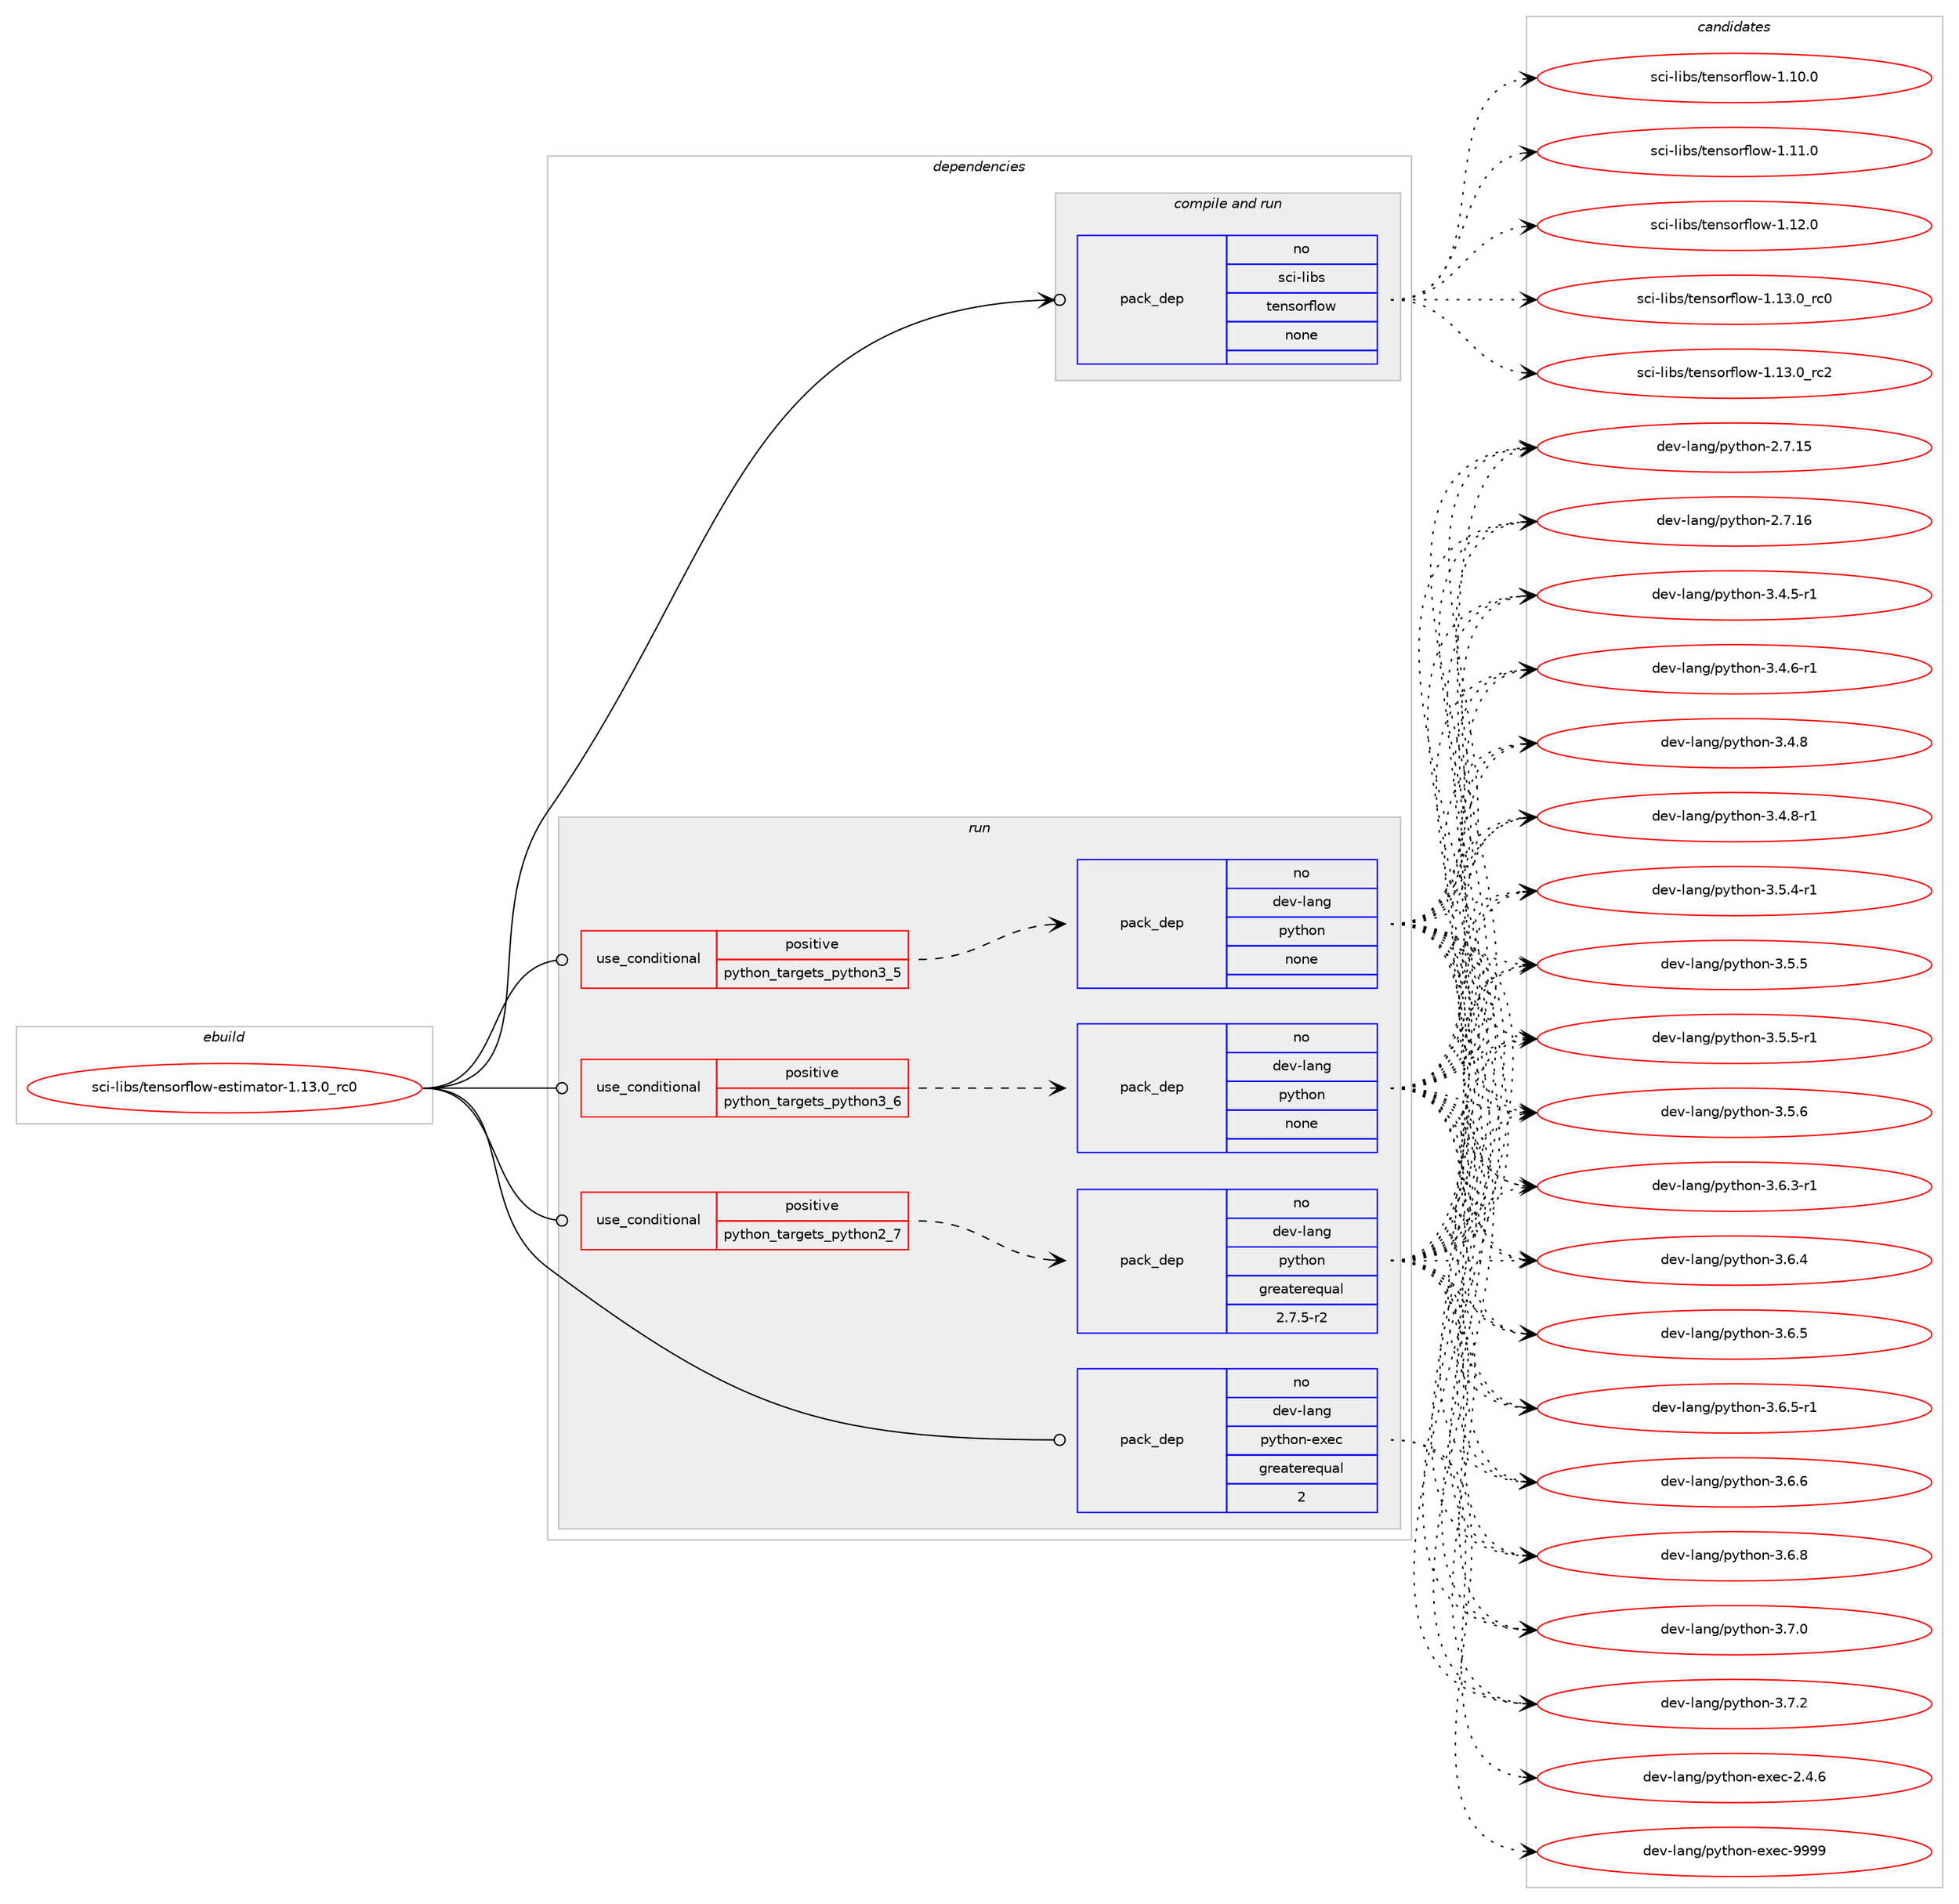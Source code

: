 digraph prolog {

# *************
# Graph options
# *************

newrank=true;
concentrate=true;
compound=true;
graph [rankdir=LR,fontname=Helvetica,fontsize=10,ranksep=1.5];#, ranksep=2.5, nodesep=0.2];
edge  [arrowhead=vee];
node  [fontname=Helvetica,fontsize=10];

# **********
# The ebuild
# **********

subgraph cluster_leftcol {
color=gray;
rank=same;
label=<<i>ebuild</i>>;
id [label="sci-libs/tensorflow-estimator-1.13.0_rc0", color=red, width=4, href="../sci-libs/tensorflow-estimator-1.13.0_rc0.svg"];
}

# ****************
# The dependencies
# ****************

subgraph cluster_midcol {
color=gray;
label=<<i>dependencies</i>>;
subgraph cluster_compile {
fillcolor="#eeeeee";
style=filled;
label=<<i>compile</i>>;
}
subgraph cluster_compileandrun {
fillcolor="#eeeeee";
style=filled;
label=<<i>compile and run</i>>;
subgraph pack1214850 {
dependency1696870 [label=<<TABLE BORDER="0" CELLBORDER="1" CELLSPACING="0" CELLPADDING="4" WIDTH="220"><TR><TD ROWSPAN="6" CELLPADDING="30">pack_dep</TD></TR><TR><TD WIDTH="110">no</TD></TR><TR><TD>sci-libs</TD></TR><TR><TD>tensorflow</TD></TR><TR><TD>none</TD></TR><TR><TD></TD></TR></TABLE>>, shape=none, color=blue];
}
id:e -> dependency1696870:w [weight=20,style="solid",arrowhead="odotvee"];
}
subgraph cluster_run {
fillcolor="#eeeeee";
style=filled;
label=<<i>run</i>>;
subgraph cond454203 {
dependency1696871 [label=<<TABLE BORDER="0" CELLBORDER="1" CELLSPACING="0" CELLPADDING="4"><TR><TD ROWSPAN="3" CELLPADDING="10">use_conditional</TD></TR><TR><TD>positive</TD></TR><TR><TD>python_targets_python2_7</TD></TR></TABLE>>, shape=none, color=red];
subgraph pack1214851 {
dependency1696872 [label=<<TABLE BORDER="0" CELLBORDER="1" CELLSPACING="0" CELLPADDING="4" WIDTH="220"><TR><TD ROWSPAN="6" CELLPADDING="30">pack_dep</TD></TR><TR><TD WIDTH="110">no</TD></TR><TR><TD>dev-lang</TD></TR><TR><TD>python</TD></TR><TR><TD>greaterequal</TD></TR><TR><TD>2.7.5-r2</TD></TR></TABLE>>, shape=none, color=blue];
}
dependency1696871:e -> dependency1696872:w [weight=20,style="dashed",arrowhead="vee"];
}
id:e -> dependency1696871:w [weight=20,style="solid",arrowhead="odot"];
subgraph cond454204 {
dependency1696873 [label=<<TABLE BORDER="0" CELLBORDER="1" CELLSPACING="0" CELLPADDING="4"><TR><TD ROWSPAN="3" CELLPADDING="10">use_conditional</TD></TR><TR><TD>positive</TD></TR><TR><TD>python_targets_python3_5</TD></TR></TABLE>>, shape=none, color=red];
subgraph pack1214852 {
dependency1696874 [label=<<TABLE BORDER="0" CELLBORDER="1" CELLSPACING="0" CELLPADDING="4" WIDTH="220"><TR><TD ROWSPAN="6" CELLPADDING="30">pack_dep</TD></TR><TR><TD WIDTH="110">no</TD></TR><TR><TD>dev-lang</TD></TR><TR><TD>python</TD></TR><TR><TD>none</TD></TR><TR><TD></TD></TR></TABLE>>, shape=none, color=blue];
}
dependency1696873:e -> dependency1696874:w [weight=20,style="dashed",arrowhead="vee"];
}
id:e -> dependency1696873:w [weight=20,style="solid",arrowhead="odot"];
subgraph cond454205 {
dependency1696875 [label=<<TABLE BORDER="0" CELLBORDER="1" CELLSPACING="0" CELLPADDING="4"><TR><TD ROWSPAN="3" CELLPADDING="10">use_conditional</TD></TR><TR><TD>positive</TD></TR><TR><TD>python_targets_python3_6</TD></TR></TABLE>>, shape=none, color=red];
subgraph pack1214853 {
dependency1696876 [label=<<TABLE BORDER="0" CELLBORDER="1" CELLSPACING="0" CELLPADDING="4" WIDTH="220"><TR><TD ROWSPAN="6" CELLPADDING="30">pack_dep</TD></TR><TR><TD WIDTH="110">no</TD></TR><TR><TD>dev-lang</TD></TR><TR><TD>python</TD></TR><TR><TD>none</TD></TR><TR><TD></TD></TR></TABLE>>, shape=none, color=blue];
}
dependency1696875:e -> dependency1696876:w [weight=20,style="dashed",arrowhead="vee"];
}
id:e -> dependency1696875:w [weight=20,style="solid",arrowhead="odot"];
subgraph pack1214854 {
dependency1696877 [label=<<TABLE BORDER="0" CELLBORDER="1" CELLSPACING="0" CELLPADDING="4" WIDTH="220"><TR><TD ROWSPAN="6" CELLPADDING="30">pack_dep</TD></TR><TR><TD WIDTH="110">no</TD></TR><TR><TD>dev-lang</TD></TR><TR><TD>python-exec</TD></TR><TR><TD>greaterequal</TD></TR><TR><TD>2</TD></TR></TABLE>>, shape=none, color=blue];
}
id:e -> dependency1696877:w [weight=20,style="solid",arrowhead="odot"];
}
}

# **************
# The candidates
# **************

subgraph cluster_choices {
rank=same;
color=gray;
label=<<i>candidates</i>>;

subgraph choice1214850 {
color=black;
nodesep=1;
choice1159910545108105981154711610111011511111410210811111945494649484648 [label="sci-libs/tensorflow-1.10.0", color=red, width=4,href="../sci-libs/tensorflow-1.10.0.svg"];
choice1159910545108105981154711610111011511111410210811111945494649494648 [label="sci-libs/tensorflow-1.11.0", color=red, width=4,href="../sci-libs/tensorflow-1.11.0.svg"];
choice1159910545108105981154711610111011511111410210811111945494649504648 [label="sci-libs/tensorflow-1.12.0", color=red, width=4,href="../sci-libs/tensorflow-1.12.0.svg"];
choice1159910545108105981154711610111011511111410210811111945494649514648951149948 [label="sci-libs/tensorflow-1.13.0_rc0", color=red, width=4,href="../sci-libs/tensorflow-1.13.0_rc0.svg"];
choice1159910545108105981154711610111011511111410210811111945494649514648951149950 [label="sci-libs/tensorflow-1.13.0_rc2", color=red, width=4,href="../sci-libs/tensorflow-1.13.0_rc2.svg"];
dependency1696870:e -> choice1159910545108105981154711610111011511111410210811111945494649484648:w [style=dotted,weight="100"];
dependency1696870:e -> choice1159910545108105981154711610111011511111410210811111945494649494648:w [style=dotted,weight="100"];
dependency1696870:e -> choice1159910545108105981154711610111011511111410210811111945494649504648:w [style=dotted,weight="100"];
dependency1696870:e -> choice1159910545108105981154711610111011511111410210811111945494649514648951149948:w [style=dotted,weight="100"];
dependency1696870:e -> choice1159910545108105981154711610111011511111410210811111945494649514648951149950:w [style=dotted,weight="100"];
}
subgraph choice1214851 {
color=black;
nodesep=1;
choice10010111845108971101034711212111610411111045504655464953 [label="dev-lang/python-2.7.15", color=red, width=4,href="../dev-lang/python-2.7.15.svg"];
choice10010111845108971101034711212111610411111045504655464954 [label="dev-lang/python-2.7.16", color=red, width=4,href="../dev-lang/python-2.7.16.svg"];
choice1001011184510897110103471121211161041111104551465246534511449 [label="dev-lang/python-3.4.5-r1", color=red, width=4,href="../dev-lang/python-3.4.5-r1.svg"];
choice1001011184510897110103471121211161041111104551465246544511449 [label="dev-lang/python-3.4.6-r1", color=red, width=4,href="../dev-lang/python-3.4.6-r1.svg"];
choice100101118451089711010347112121116104111110455146524656 [label="dev-lang/python-3.4.8", color=red, width=4,href="../dev-lang/python-3.4.8.svg"];
choice1001011184510897110103471121211161041111104551465246564511449 [label="dev-lang/python-3.4.8-r1", color=red, width=4,href="../dev-lang/python-3.4.8-r1.svg"];
choice1001011184510897110103471121211161041111104551465346524511449 [label="dev-lang/python-3.5.4-r1", color=red, width=4,href="../dev-lang/python-3.5.4-r1.svg"];
choice100101118451089711010347112121116104111110455146534653 [label="dev-lang/python-3.5.5", color=red, width=4,href="../dev-lang/python-3.5.5.svg"];
choice1001011184510897110103471121211161041111104551465346534511449 [label="dev-lang/python-3.5.5-r1", color=red, width=4,href="../dev-lang/python-3.5.5-r1.svg"];
choice100101118451089711010347112121116104111110455146534654 [label="dev-lang/python-3.5.6", color=red, width=4,href="../dev-lang/python-3.5.6.svg"];
choice1001011184510897110103471121211161041111104551465446514511449 [label="dev-lang/python-3.6.3-r1", color=red, width=4,href="../dev-lang/python-3.6.3-r1.svg"];
choice100101118451089711010347112121116104111110455146544652 [label="dev-lang/python-3.6.4", color=red, width=4,href="../dev-lang/python-3.6.4.svg"];
choice100101118451089711010347112121116104111110455146544653 [label="dev-lang/python-3.6.5", color=red, width=4,href="../dev-lang/python-3.6.5.svg"];
choice1001011184510897110103471121211161041111104551465446534511449 [label="dev-lang/python-3.6.5-r1", color=red, width=4,href="../dev-lang/python-3.6.5-r1.svg"];
choice100101118451089711010347112121116104111110455146544654 [label="dev-lang/python-3.6.6", color=red, width=4,href="../dev-lang/python-3.6.6.svg"];
choice100101118451089711010347112121116104111110455146544656 [label="dev-lang/python-3.6.8", color=red, width=4,href="../dev-lang/python-3.6.8.svg"];
choice100101118451089711010347112121116104111110455146554648 [label="dev-lang/python-3.7.0", color=red, width=4,href="../dev-lang/python-3.7.0.svg"];
choice100101118451089711010347112121116104111110455146554650 [label="dev-lang/python-3.7.2", color=red, width=4,href="../dev-lang/python-3.7.2.svg"];
dependency1696872:e -> choice10010111845108971101034711212111610411111045504655464953:w [style=dotted,weight="100"];
dependency1696872:e -> choice10010111845108971101034711212111610411111045504655464954:w [style=dotted,weight="100"];
dependency1696872:e -> choice1001011184510897110103471121211161041111104551465246534511449:w [style=dotted,weight="100"];
dependency1696872:e -> choice1001011184510897110103471121211161041111104551465246544511449:w [style=dotted,weight="100"];
dependency1696872:e -> choice100101118451089711010347112121116104111110455146524656:w [style=dotted,weight="100"];
dependency1696872:e -> choice1001011184510897110103471121211161041111104551465246564511449:w [style=dotted,weight="100"];
dependency1696872:e -> choice1001011184510897110103471121211161041111104551465346524511449:w [style=dotted,weight="100"];
dependency1696872:e -> choice100101118451089711010347112121116104111110455146534653:w [style=dotted,weight="100"];
dependency1696872:e -> choice1001011184510897110103471121211161041111104551465346534511449:w [style=dotted,weight="100"];
dependency1696872:e -> choice100101118451089711010347112121116104111110455146534654:w [style=dotted,weight="100"];
dependency1696872:e -> choice1001011184510897110103471121211161041111104551465446514511449:w [style=dotted,weight="100"];
dependency1696872:e -> choice100101118451089711010347112121116104111110455146544652:w [style=dotted,weight="100"];
dependency1696872:e -> choice100101118451089711010347112121116104111110455146544653:w [style=dotted,weight="100"];
dependency1696872:e -> choice1001011184510897110103471121211161041111104551465446534511449:w [style=dotted,weight="100"];
dependency1696872:e -> choice100101118451089711010347112121116104111110455146544654:w [style=dotted,weight="100"];
dependency1696872:e -> choice100101118451089711010347112121116104111110455146544656:w [style=dotted,weight="100"];
dependency1696872:e -> choice100101118451089711010347112121116104111110455146554648:w [style=dotted,weight="100"];
dependency1696872:e -> choice100101118451089711010347112121116104111110455146554650:w [style=dotted,weight="100"];
}
subgraph choice1214852 {
color=black;
nodesep=1;
choice10010111845108971101034711212111610411111045504655464953 [label="dev-lang/python-2.7.15", color=red, width=4,href="../dev-lang/python-2.7.15.svg"];
choice10010111845108971101034711212111610411111045504655464954 [label="dev-lang/python-2.7.16", color=red, width=4,href="../dev-lang/python-2.7.16.svg"];
choice1001011184510897110103471121211161041111104551465246534511449 [label="dev-lang/python-3.4.5-r1", color=red, width=4,href="../dev-lang/python-3.4.5-r1.svg"];
choice1001011184510897110103471121211161041111104551465246544511449 [label="dev-lang/python-3.4.6-r1", color=red, width=4,href="../dev-lang/python-3.4.6-r1.svg"];
choice100101118451089711010347112121116104111110455146524656 [label="dev-lang/python-3.4.8", color=red, width=4,href="../dev-lang/python-3.4.8.svg"];
choice1001011184510897110103471121211161041111104551465246564511449 [label="dev-lang/python-3.4.8-r1", color=red, width=4,href="../dev-lang/python-3.4.8-r1.svg"];
choice1001011184510897110103471121211161041111104551465346524511449 [label="dev-lang/python-3.5.4-r1", color=red, width=4,href="../dev-lang/python-3.5.4-r1.svg"];
choice100101118451089711010347112121116104111110455146534653 [label="dev-lang/python-3.5.5", color=red, width=4,href="../dev-lang/python-3.5.5.svg"];
choice1001011184510897110103471121211161041111104551465346534511449 [label="dev-lang/python-3.5.5-r1", color=red, width=4,href="../dev-lang/python-3.5.5-r1.svg"];
choice100101118451089711010347112121116104111110455146534654 [label="dev-lang/python-3.5.6", color=red, width=4,href="../dev-lang/python-3.5.6.svg"];
choice1001011184510897110103471121211161041111104551465446514511449 [label="dev-lang/python-3.6.3-r1", color=red, width=4,href="../dev-lang/python-3.6.3-r1.svg"];
choice100101118451089711010347112121116104111110455146544652 [label="dev-lang/python-3.6.4", color=red, width=4,href="../dev-lang/python-3.6.4.svg"];
choice100101118451089711010347112121116104111110455146544653 [label="dev-lang/python-3.6.5", color=red, width=4,href="../dev-lang/python-3.6.5.svg"];
choice1001011184510897110103471121211161041111104551465446534511449 [label="dev-lang/python-3.6.5-r1", color=red, width=4,href="../dev-lang/python-3.6.5-r1.svg"];
choice100101118451089711010347112121116104111110455146544654 [label="dev-lang/python-3.6.6", color=red, width=4,href="../dev-lang/python-3.6.6.svg"];
choice100101118451089711010347112121116104111110455146544656 [label="dev-lang/python-3.6.8", color=red, width=4,href="../dev-lang/python-3.6.8.svg"];
choice100101118451089711010347112121116104111110455146554648 [label="dev-lang/python-3.7.0", color=red, width=4,href="../dev-lang/python-3.7.0.svg"];
choice100101118451089711010347112121116104111110455146554650 [label="dev-lang/python-3.7.2", color=red, width=4,href="../dev-lang/python-3.7.2.svg"];
dependency1696874:e -> choice10010111845108971101034711212111610411111045504655464953:w [style=dotted,weight="100"];
dependency1696874:e -> choice10010111845108971101034711212111610411111045504655464954:w [style=dotted,weight="100"];
dependency1696874:e -> choice1001011184510897110103471121211161041111104551465246534511449:w [style=dotted,weight="100"];
dependency1696874:e -> choice1001011184510897110103471121211161041111104551465246544511449:w [style=dotted,weight="100"];
dependency1696874:e -> choice100101118451089711010347112121116104111110455146524656:w [style=dotted,weight="100"];
dependency1696874:e -> choice1001011184510897110103471121211161041111104551465246564511449:w [style=dotted,weight="100"];
dependency1696874:e -> choice1001011184510897110103471121211161041111104551465346524511449:w [style=dotted,weight="100"];
dependency1696874:e -> choice100101118451089711010347112121116104111110455146534653:w [style=dotted,weight="100"];
dependency1696874:e -> choice1001011184510897110103471121211161041111104551465346534511449:w [style=dotted,weight="100"];
dependency1696874:e -> choice100101118451089711010347112121116104111110455146534654:w [style=dotted,weight="100"];
dependency1696874:e -> choice1001011184510897110103471121211161041111104551465446514511449:w [style=dotted,weight="100"];
dependency1696874:e -> choice100101118451089711010347112121116104111110455146544652:w [style=dotted,weight="100"];
dependency1696874:e -> choice100101118451089711010347112121116104111110455146544653:w [style=dotted,weight="100"];
dependency1696874:e -> choice1001011184510897110103471121211161041111104551465446534511449:w [style=dotted,weight="100"];
dependency1696874:e -> choice100101118451089711010347112121116104111110455146544654:w [style=dotted,weight="100"];
dependency1696874:e -> choice100101118451089711010347112121116104111110455146544656:w [style=dotted,weight="100"];
dependency1696874:e -> choice100101118451089711010347112121116104111110455146554648:w [style=dotted,weight="100"];
dependency1696874:e -> choice100101118451089711010347112121116104111110455146554650:w [style=dotted,weight="100"];
}
subgraph choice1214853 {
color=black;
nodesep=1;
choice10010111845108971101034711212111610411111045504655464953 [label="dev-lang/python-2.7.15", color=red, width=4,href="../dev-lang/python-2.7.15.svg"];
choice10010111845108971101034711212111610411111045504655464954 [label="dev-lang/python-2.7.16", color=red, width=4,href="../dev-lang/python-2.7.16.svg"];
choice1001011184510897110103471121211161041111104551465246534511449 [label="dev-lang/python-3.4.5-r1", color=red, width=4,href="../dev-lang/python-3.4.5-r1.svg"];
choice1001011184510897110103471121211161041111104551465246544511449 [label="dev-lang/python-3.4.6-r1", color=red, width=4,href="../dev-lang/python-3.4.6-r1.svg"];
choice100101118451089711010347112121116104111110455146524656 [label="dev-lang/python-3.4.8", color=red, width=4,href="../dev-lang/python-3.4.8.svg"];
choice1001011184510897110103471121211161041111104551465246564511449 [label="dev-lang/python-3.4.8-r1", color=red, width=4,href="../dev-lang/python-3.4.8-r1.svg"];
choice1001011184510897110103471121211161041111104551465346524511449 [label="dev-lang/python-3.5.4-r1", color=red, width=4,href="../dev-lang/python-3.5.4-r1.svg"];
choice100101118451089711010347112121116104111110455146534653 [label="dev-lang/python-3.5.5", color=red, width=4,href="../dev-lang/python-3.5.5.svg"];
choice1001011184510897110103471121211161041111104551465346534511449 [label="dev-lang/python-3.5.5-r1", color=red, width=4,href="../dev-lang/python-3.5.5-r1.svg"];
choice100101118451089711010347112121116104111110455146534654 [label="dev-lang/python-3.5.6", color=red, width=4,href="../dev-lang/python-3.5.6.svg"];
choice1001011184510897110103471121211161041111104551465446514511449 [label="dev-lang/python-3.6.3-r1", color=red, width=4,href="../dev-lang/python-3.6.3-r1.svg"];
choice100101118451089711010347112121116104111110455146544652 [label="dev-lang/python-3.6.4", color=red, width=4,href="../dev-lang/python-3.6.4.svg"];
choice100101118451089711010347112121116104111110455146544653 [label="dev-lang/python-3.6.5", color=red, width=4,href="../dev-lang/python-3.6.5.svg"];
choice1001011184510897110103471121211161041111104551465446534511449 [label="dev-lang/python-3.6.5-r1", color=red, width=4,href="../dev-lang/python-3.6.5-r1.svg"];
choice100101118451089711010347112121116104111110455146544654 [label="dev-lang/python-3.6.6", color=red, width=4,href="../dev-lang/python-3.6.6.svg"];
choice100101118451089711010347112121116104111110455146544656 [label="dev-lang/python-3.6.8", color=red, width=4,href="../dev-lang/python-3.6.8.svg"];
choice100101118451089711010347112121116104111110455146554648 [label="dev-lang/python-3.7.0", color=red, width=4,href="../dev-lang/python-3.7.0.svg"];
choice100101118451089711010347112121116104111110455146554650 [label="dev-lang/python-3.7.2", color=red, width=4,href="../dev-lang/python-3.7.2.svg"];
dependency1696876:e -> choice10010111845108971101034711212111610411111045504655464953:w [style=dotted,weight="100"];
dependency1696876:e -> choice10010111845108971101034711212111610411111045504655464954:w [style=dotted,weight="100"];
dependency1696876:e -> choice1001011184510897110103471121211161041111104551465246534511449:w [style=dotted,weight="100"];
dependency1696876:e -> choice1001011184510897110103471121211161041111104551465246544511449:w [style=dotted,weight="100"];
dependency1696876:e -> choice100101118451089711010347112121116104111110455146524656:w [style=dotted,weight="100"];
dependency1696876:e -> choice1001011184510897110103471121211161041111104551465246564511449:w [style=dotted,weight="100"];
dependency1696876:e -> choice1001011184510897110103471121211161041111104551465346524511449:w [style=dotted,weight="100"];
dependency1696876:e -> choice100101118451089711010347112121116104111110455146534653:w [style=dotted,weight="100"];
dependency1696876:e -> choice1001011184510897110103471121211161041111104551465346534511449:w [style=dotted,weight="100"];
dependency1696876:e -> choice100101118451089711010347112121116104111110455146534654:w [style=dotted,weight="100"];
dependency1696876:e -> choice1001011184510897110103471121211161041111104551465446514511449:w [style=dotted,weight="100"];
dependency1696876:e -> choice100101118451089711010347112121116104111110455146544652:w [style=dotted,weight="100"];
dependency1696876:e -> choice100101118451089711010347112121116104111110455146544653:w [style=dotted,weight="100"];
dependency1696876:e -> choice1001011184510897110103471121211161041111104551465446534511449:w [style=dotted,weight="100"];
dependency1696876:e -> choice100101118451089711010347112121116104111110455146544654:w [style=dotted,weight="100"];
dependency1696876:e -> choice100101118451089711010347112121116104111110455146544656:w [style=dotted,weight="100"];
dependency1696876:e -> choice100101118451089711010347112121116104111110455146554648:w [style=dotted,weight="100"];
dependency1696876:e -> choice100101118451089711010347112121116104111110455146554650:w [style=dotted,weight="100"];
}
subgraph choice1214854 {
color=black;
nodesep=1;
choice1001011184510897110103471121211161041111104510112010199455046524654 [label="dev-lang/python-exec-2.4.6", color=red, width=4,href="../dev-lang/python-exec-2.4.6.svg"];
choice10010111845108971101034711212111610411111045101120101994557575757 [label="dev-lang/python-exec-9999", color=red, width=4,href="../dev-lang/python-exec-9999.svg"];
dependency1696877:e -> choice1001011184510897110103471121211161041111104510112010199455046524654:w [style=dotted,weight="100"];
dependency1696877:e -> choice10010111845108971101034711212111610411111045101120101994557575757:w [style=dotted,weight="100"];
}
}

}
